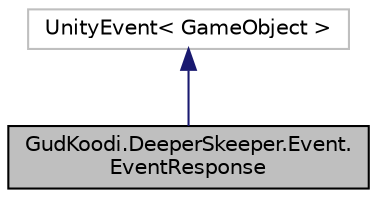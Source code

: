 digraph "GudKoodi.DeeperSkeeper.Event.EventResponse"
{
 // LATEX_PDF_SIZE
  edge [fontname="Helvetica",fontsize="10",labelfontname="Helvetica",labelfontsize="10"];
  node [fontname="Helvetica",fontsize="10",shape=record];
  Node1 [label="GudKoodi.DeeperSkeeper.Event.\lEventResponse",height=0.2,width=0.4,color="black", fillcolor="grey75", style="filled", fontcolor="black",tooltip="Mandatory Unity overhead."];
  Node2 -> Node1 [dir="back",color="midnightblue",fontsize="10",style="solid",fontname="Helvetica"];
  Node2 [label="UnityEvent\< GameObject \>",height=0.2,width=0.4,color="grey75", fillcolor="white", style="filled",tooltip=" "];
}
